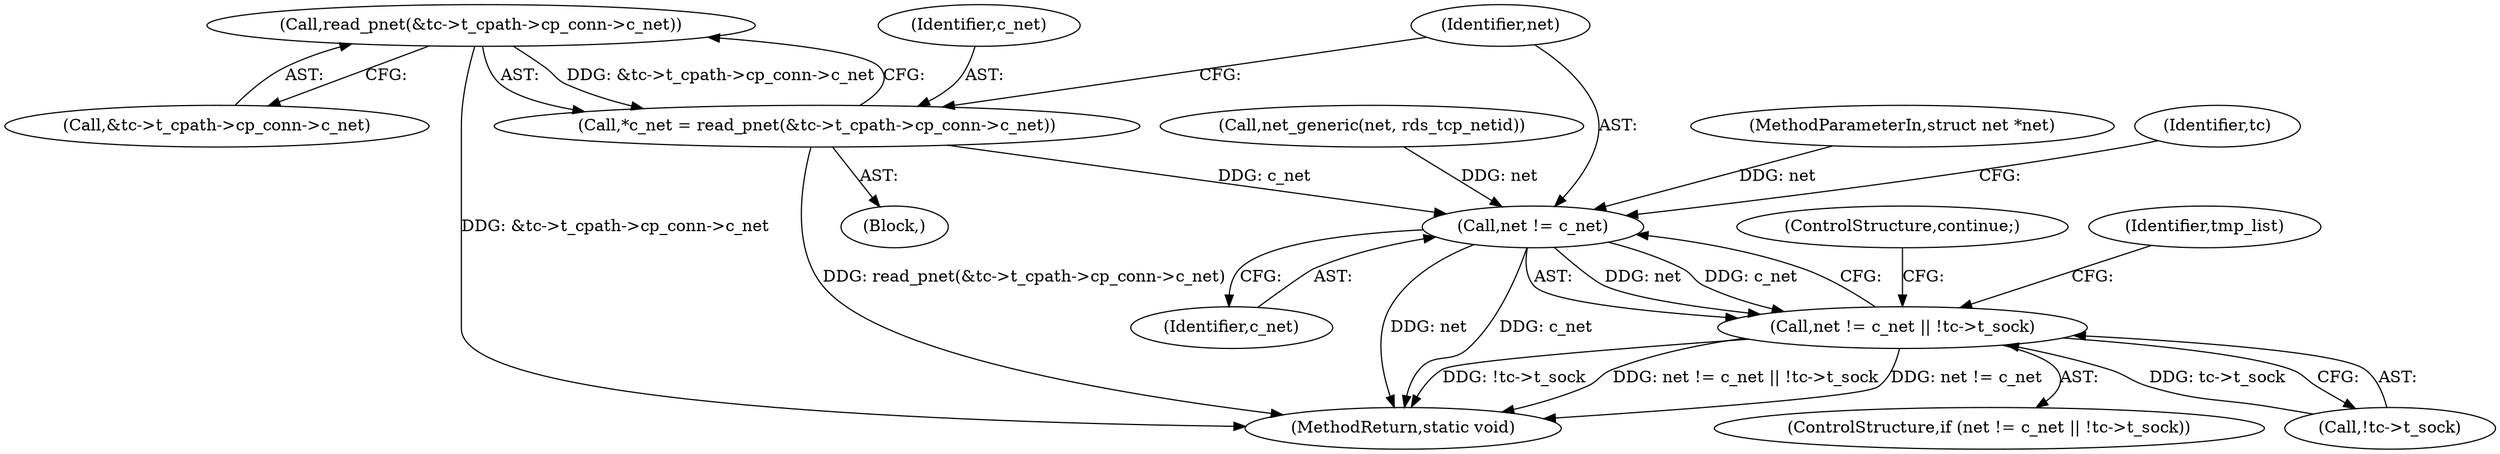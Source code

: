 digraph "0_linux_cb66ddd156203daefb8d71158036b27b0e2caf63@API" {
"1000137" [label="(Call,read_pnet(&tc->t_cpath->cp_conn->c_net))"];
"1000135" [label="(Call,*c_net = read_pnet(&tc->t_cpath->cp_conn->c_net))"];
"1000148" [label="(Call,net != c_net)"];
"1000147" [label="(Call,net != c_net || !tc->t_sock)"];
"1000137" [label="(Call,read_pnet(&tc->t_cpath->cp_conn->c_net))"];
"1000133" [label="(Block,)"];
"1000136" [label="(Identifier,c_net)"];
"1000150" [label="(Identifier,c_net)"];
"1000151" [label="(Call,!tc->t_sock)"];
"1000146" [label="(ControlStructure,if (net != c_net || !tc->t_sock))"];
"1000138" [label="(Call,&tc->t_cpath->cp_conn->c_net)"];
"1000195" [label="(MethodReturn,static void)"];
"1000101" [label="(MethodParameterIn,struct net *net)"];
"1000153" [label="(Identifier,tc)"];
"1000135" [label="(Call,*c_net = read_pnet(&tc->t_cpath->cp_conn->c_net))"];
"1000155" [label="(ControlStructure,continue;)"];
"1000160" [label="(Identifier,tmp_list)"];
"1000147" [label="(Call,net != c_net || !tc->t_sock)"];
"1000148" [label="(Call,net != c_net)"];
"1000110" [label="(Call,net_generic(net, rds_tcp_netid))"];
"1000149" [label="(Identifier,net)"];
"1000137" -> "1000135"  [label="AST: "];
"1000137" -> "1000138"  [label="CFG: "];
"1000138" -> "1000137"  [label="AST: "];
"1000135" -> "1000137"  [label="CFG: "];
"1000137" -> "1000195"  [label="DDG: &tc->t_cpath->cp_conn->c_net"];
"1000137" -> "1000135"  [label="DDG: &tc->t_cpath->cp_conn->c_net"];
"1000135" -> "1000133"  [label="AST: "];
"1000136" -> "1000135"  [label="AST: "];
"1000149" -> "1000135"  [label="CFG: "];
"1000135" -> "1000195"  [label="DDG: read_pnet(&tc->t_cpath->cp_conn->c_net)"];
"1000135" -> "1000148"  [label="DDG: c_net"];
"1000148" -> "1000147"  [label="AST: "];
"1000148" -> "1000150"  [label="CFG: "];
"1000149" -> "1000148"  [label="AST: "];
"1000150" -> "1000148"  [label="AST: "];
"1000153" -> "1000148"  [label="CFG: "];
"1000147" -> "1000148"  [label="CFG: "];
"1000148" -> "1000195"  [label="DDG: net"];
"1000148" -> "1000195"  [label="DDG: c_net"];
"1000148" -> "1000147"  [label="DDG: net"];
"1000148" -> "1000147"  [label="DDG: c_net"];
"1000110" -> "1000148"  [label="DDG: net"];
"1000101" -> "1000148"  [label="DDG: net"];
"1000147" -> "1000146"  [label="AST: "];
"1000147" -> "1000151"  [label="CFG: "];
"1000151" -> "1000147"  [label="AST: "];
"1000155" -> "1000147"  [label="CFG: "];
"1000160" -> "1000147"  [label="CFG: "];
"1000147" -> "1000195"  [label="DDG: !tc->t_sock"];
"1000147" -> "1000195"  [label="DDG: net != c_net || !tc->t_sock"];
"1000147" -> "1000195"  [label="DDG: net != c_net"];
"1000151" -> "1000147"  [label="DDG: tc->t_sock"];
}
